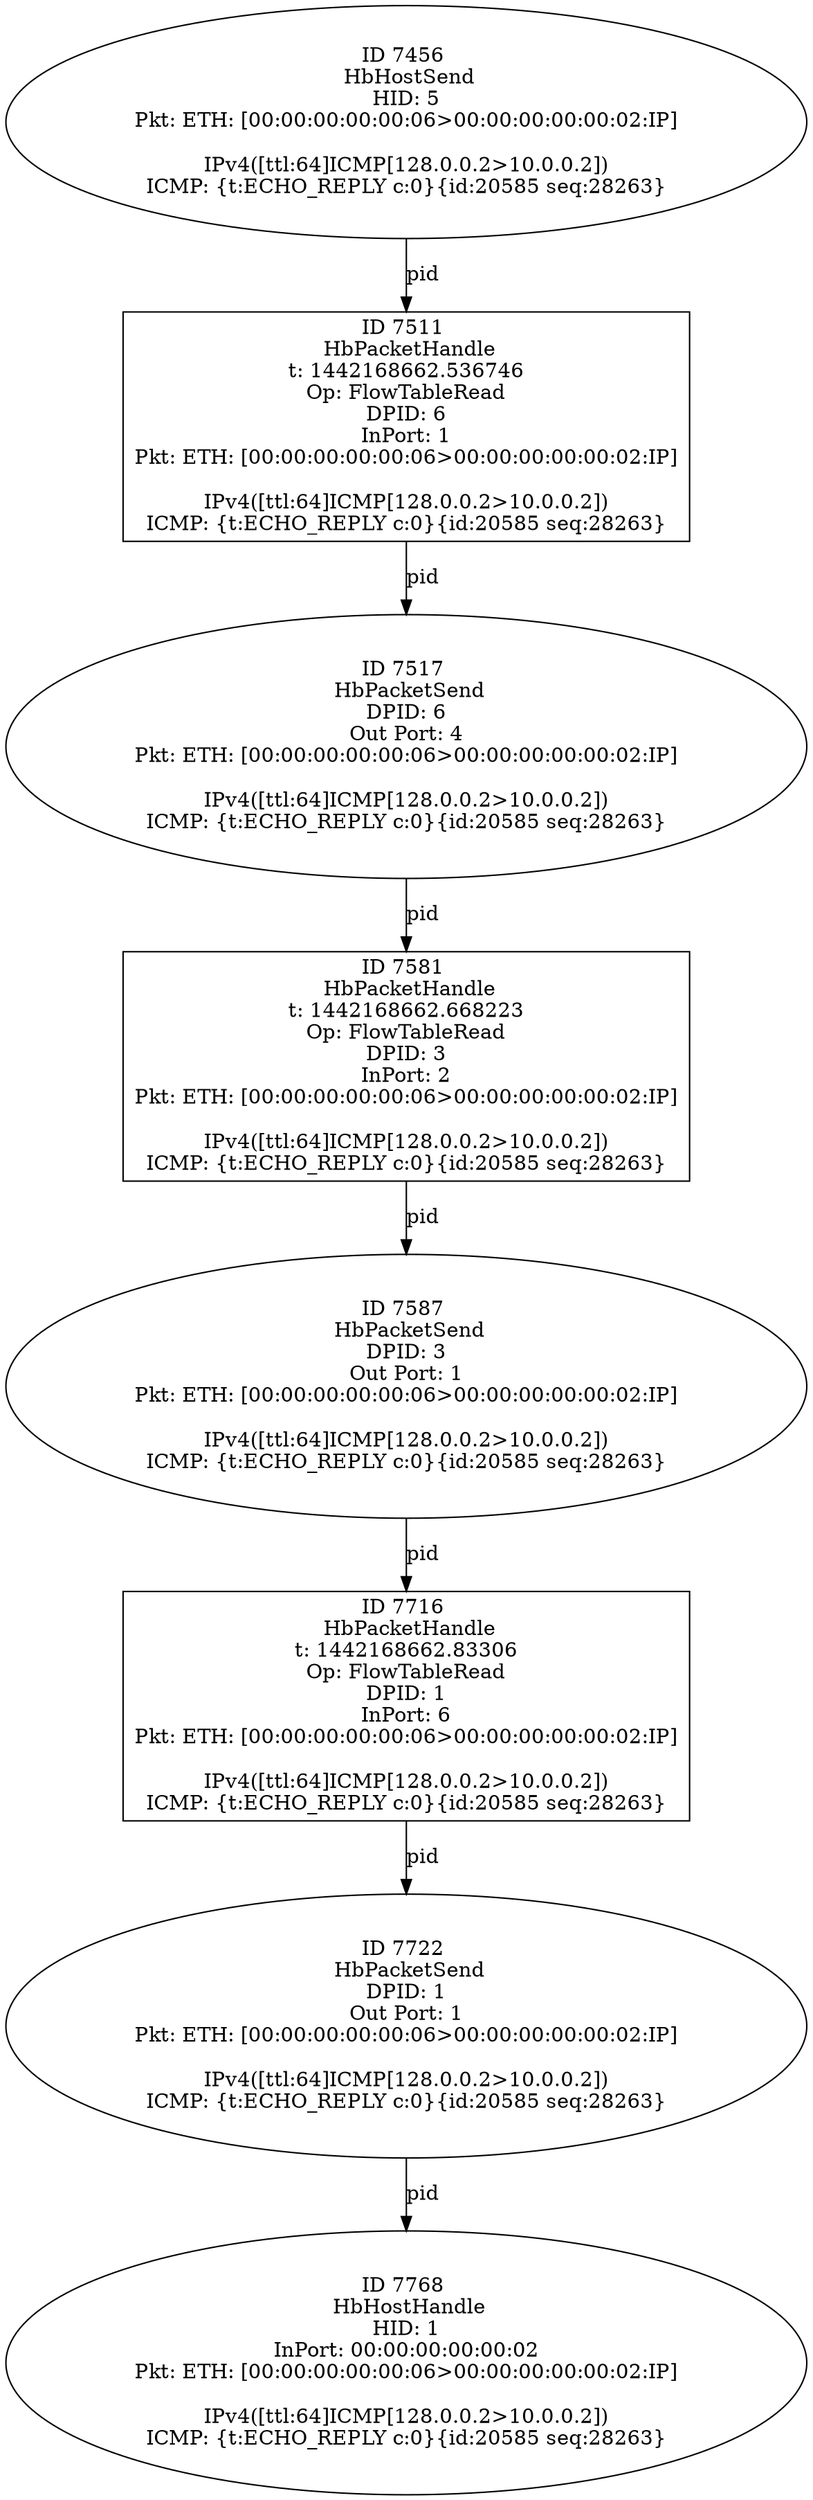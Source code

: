 strict digraph G {
7456 [shape=oval, event=<hb_events.HbHostSend object at 0x10bc371d0>, label="ID 7456 
 HbHostSend
HID: 5
Pkt: ETH: [00:00:00:00:00:06>00:00:00:00:00:02:IP]

IPv4([ttl:64]ICMP[128.0.0.2>10.0.0.2])
ICMP: {t:ECHO_REPLY c:0}{id:20585 seq:28263}"];
7587 [shape=oval, event=<hb_events.HbPacketSend object at 0x10bc9de50>, label="ID 7587 
 HbPacketSend
DPID: 3
Out Port: 1
Pkt: ETH: [00:00:00:00:00:06>00:00:00:00:00:02:IP]

IPv4([ttl:64]ICMP[128.0.0.2>10.0.0.2])
ICMP: {t:ECHO_REPLY c:0}{id:20585 seq:28263}"];
7716 [shape=box, event=<hb_events.HbPacketHandle object at 0x10bd23690>, label="ID 7716 
 HbPacketHandle
t: 1442168662.83306
Op: FlowTableRead
DPID: 1
InPort: 6
Pkt: ETH: [00:00:00:00:00:06>00:00:00:00:00:02:IP]

IPv4([ttl:64]ICMP[128.0.0.2>10.0.0.2])
ICMP: {t:ECHO_REPLY c:0}{id:20585 seq:28263}"];
7722 [shape=oval, event=<hb_events.HbPacketSend object at 0x10bd23ad0>, label="ID 7722 
 HbPacketSend
DPID: 1
Out Port: 1
Pkt: ETH: [00:00:00:00:00:06>00:00:00:00:00:02:IP]

IPv4([ttl:64]ICMP[128.0.0.2>10.0.0.2])
ICMP: {t:ECHO_REPLY c:0}{id:20585 seq:28263}"];
7581 [shape=box, event=<hb_events.HbPacketHandle object at 0x10bc9da10>, label="ID 7581 
 HbPacketHandle
t: 1442168662.668223
Op: FlowTableRead
DPID: 3
InPort: 2
Pkt: ETH: [00:00:00:00:00:06>00:00:00:00:00:02:IP]

IPv4([ttl:64]ICMP[128.0.0.2>10.0.0.2])
ICMP: {t:ECHO_REPLY c:0}{id:20585 seq:28263}"];
7511 [shape=box, event=<hb_events.HbPacketHandle object at 0x10bc63810>, label="ID 7511 
 HbPacketHandle
t: 1442168662.536746
Op: FlowTableRead
DPID: 6
InPort: 1
Pkt: ETH: [00:00:00:00:00:06>00:00:00:00:00:02:IP]

IPv4([ttl:64]ICMP[128.0.0.2>10.0.0.2])
ICMP: {t:ECHO_REPLY c:0}{id:20585 seq:28263}"];
7768 [shape=oval, event=<hb_events.HbHostHandle object at 0x10bd4ac90>, label="ID 7768 
 HbHostHandle
HID: 1
InPort: 00:00:00:00:00:02
Pkt: ETH: [00:00:00:00:00:06>00:00:00:00:00:02:IP]

IPv4([ttl:64]ICMP[128.0.0.2>10.0.0.2])
ICMP: {t:ECHO_REPLY c:0}{id:20585 seq:28263}"];
7517 [shape=oval, event=<hb_events.HbPacketSend object at 0x10bc63c50>, label="ID 7517 
 HbPacketSend
DPID: 6
Out Port: 4
Pkt: ETH: [00:00:00:00:00:06>00:00:00:00:00:02:IP]

IPv4([ttl:64]ICMP[128.0.0.2>10.0.0.2])
ICMP: {t:ECHO_REPLY c:0}{id:20585 seq:28263}"];
7456 -> 7511  [rel=pid, label=pid];
7587 -> 7716  [rel=pid, label=pid];
7716 -> 7722  [rel=pid, label=pid];
7722 -> 7768  [rel=pid, label=pid];
7517 -> 7581  [rel=pid, label=pid];
7511 -> 7517  [rel=pid, label=pid];
7581 -> 7587  [rel=pid, label=pid];
}
